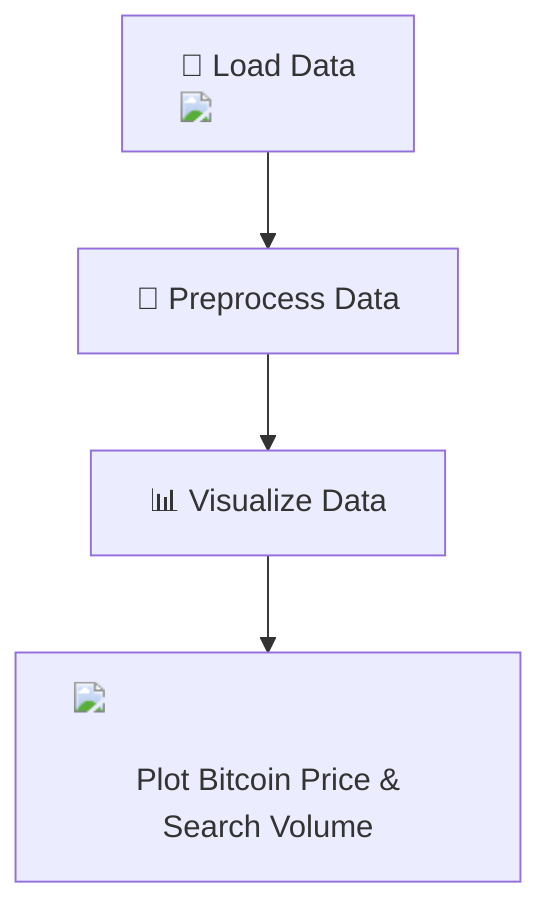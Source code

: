 flowchart TD
    A["📂 Load Data <img src='icons/file.svg' />"] --> B["🧹 Preprocess Data"]
    B --> C["📊 Visualize Data"]
    C --> D["<img src='dummy_plots/scatter_plot_template.svg' /> <br/> Plot Bitcoin Price & Search Volume"]